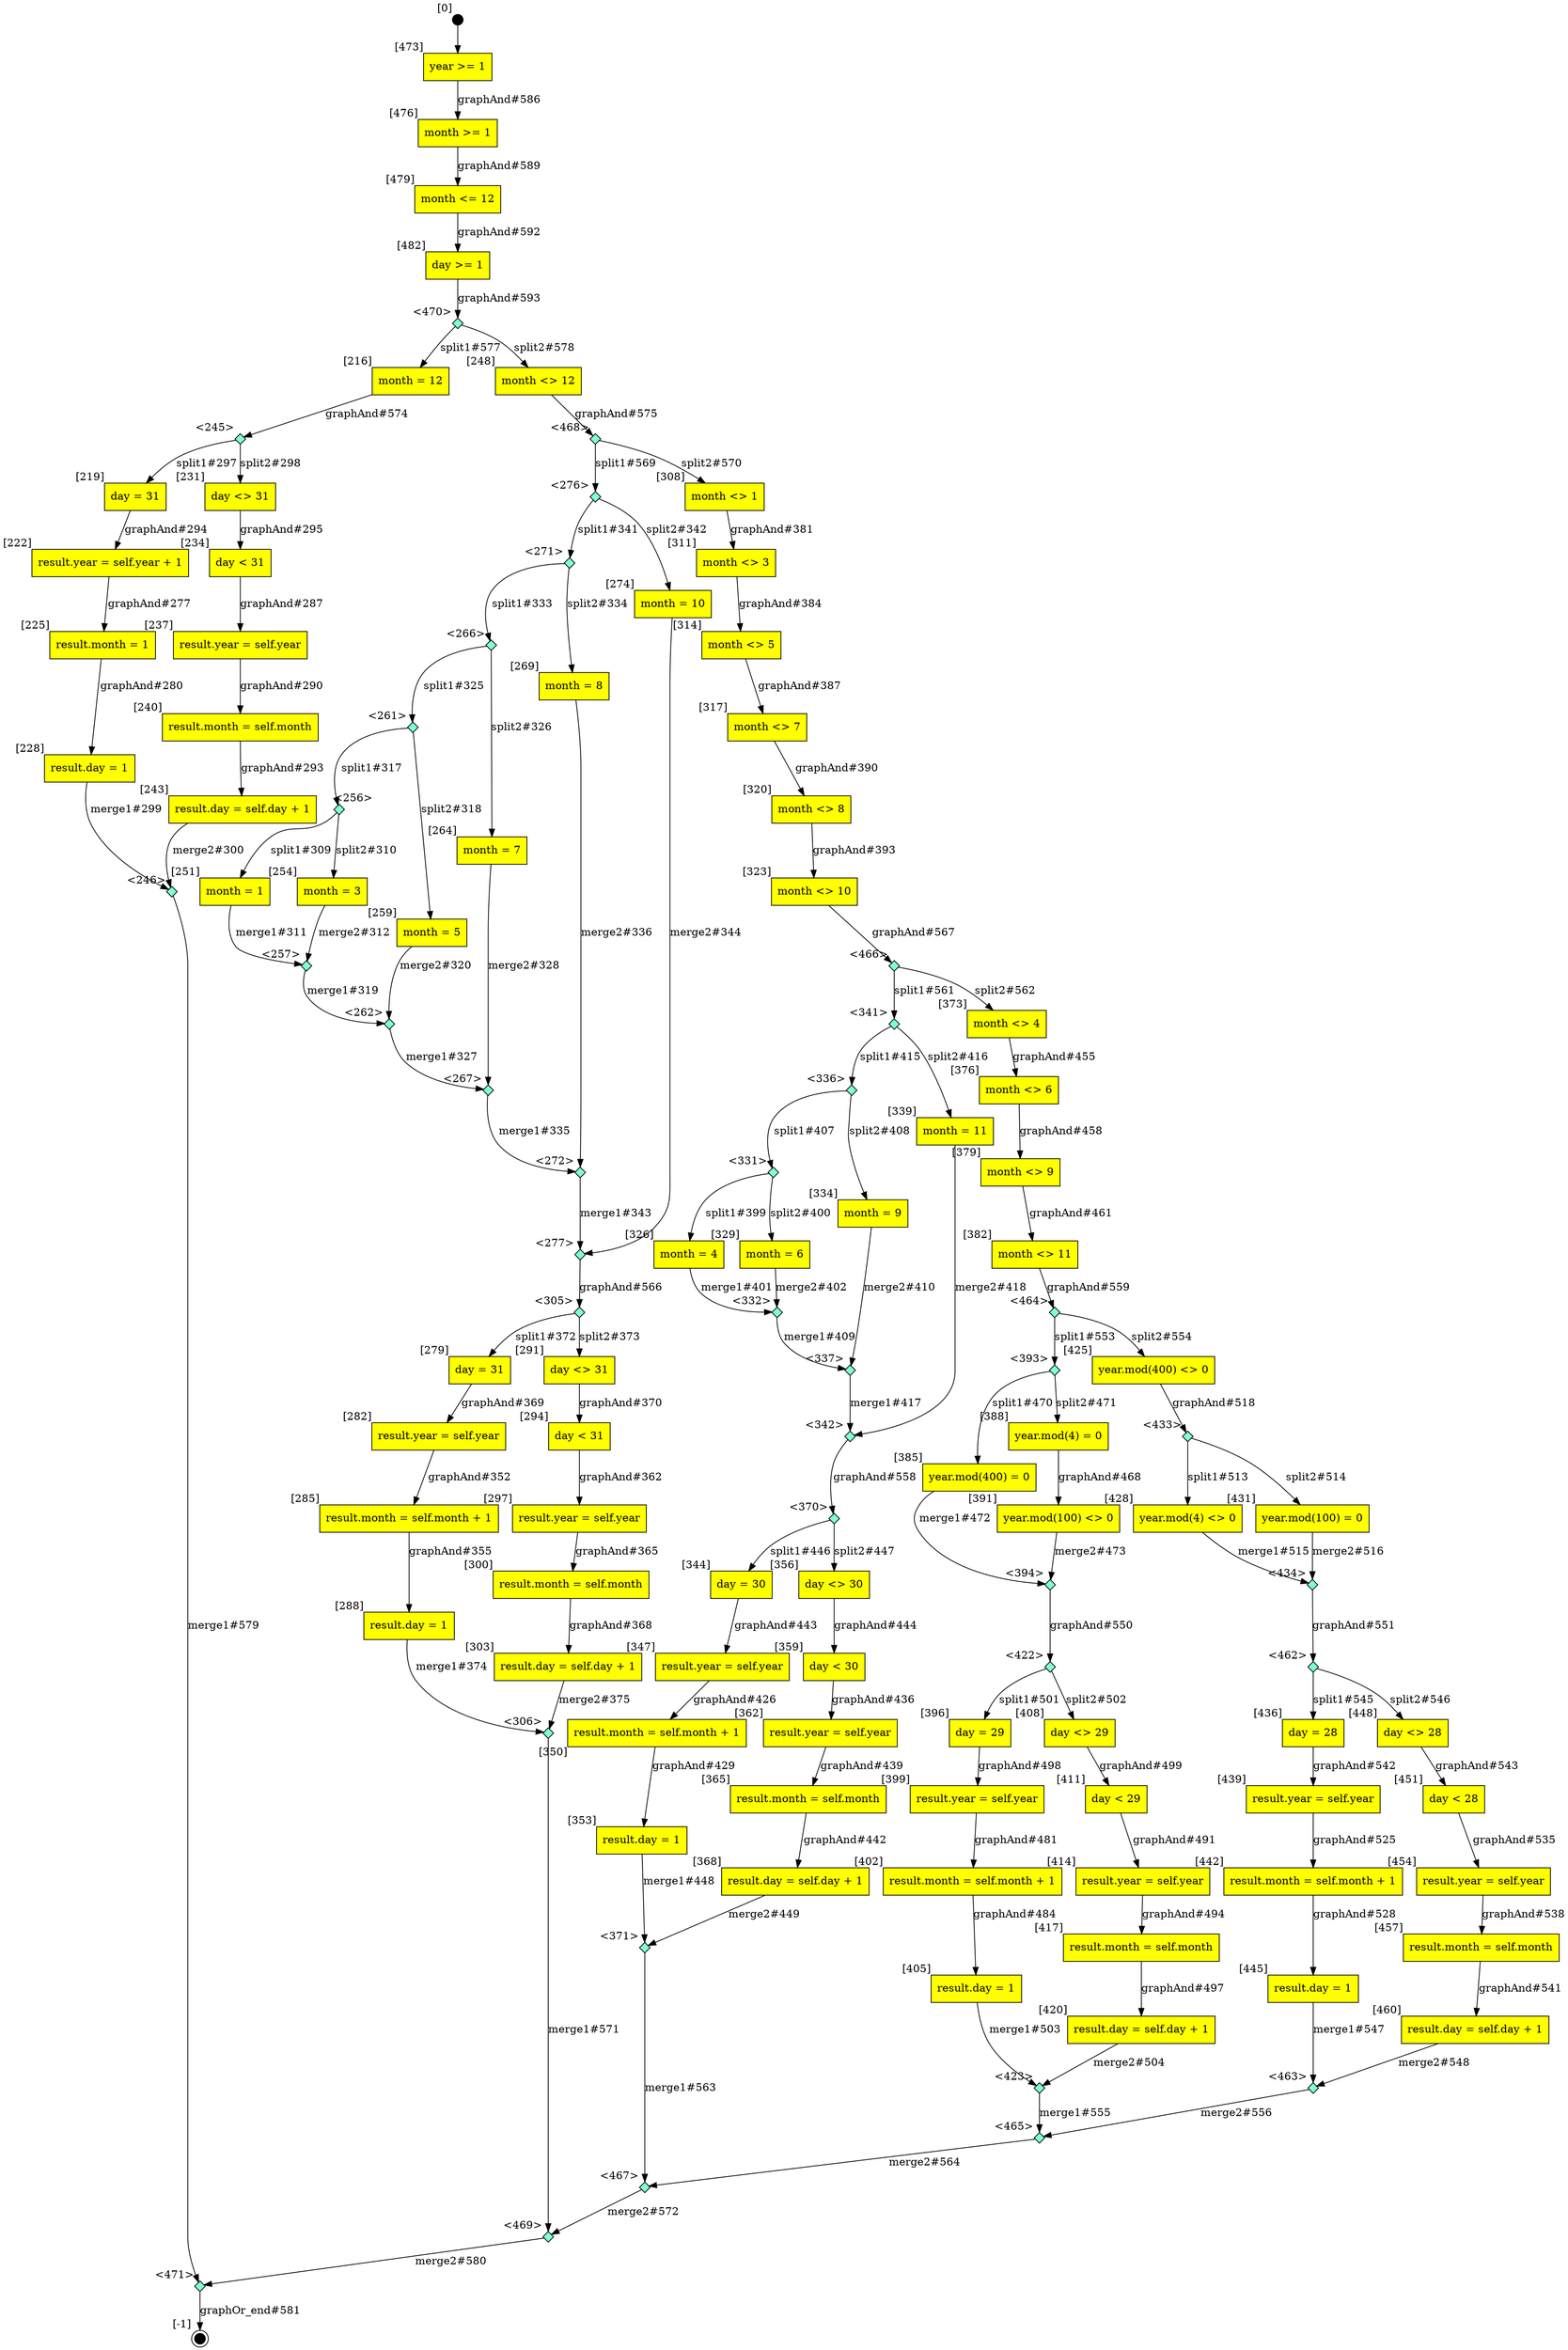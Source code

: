 digraph CLG {
  256 [shape="diamond", label="", xlabel="<256>", style=filled, fillcolor=aquamarine, fixedsize=true, width=.2, height=.2];
  257 [shape="diamond", label="", xlabel="<257>", style=filled, fillcolor=aquamarine, fixedsize=true, width=.2, height=.2];
  259 [shape="box", label="month = 5", style=filled, fillcolor=yellow, xlabel="[259]"];
  261 [shape="diamond", label="", xlabel="<261>", style=filled, fillcolor=aquamarine, fixedsize=true, width=.2, height=.2];
  262 [shape="diamond", label="", xlabel="<262>", style=filled, fillcolor=aquamarine, fixedsize=true, width=.2, height=.2];
  264 [shape="box", label="month = 7", style=filled, fillcolor=yellow, xlabel="[264]"];
  266 [shape="diamond", label="", xlabel="<266>", style=filled, fillcolor=aquamarine, fixedsize=true, width=.2, height=.2];
  267 [shape="diamond", label="", xlabel="<267>", style=filled, fillcolor=aquamarine, fixedsize=true, width=.2, height=.2];
  269 [shape="box", label="month = 8", style=filled, fillcolor=yellow, xlabel="[269]"];
  271 [shape="diamond", label="", xlabel="<271>", style=filled, fillcolor=aquamarine, fixedsize=true, width=.2, height=.2];
  272 [shape="diamond", label="", xlabel="<272>", style=filled, fillcolor=aquamarine, fixedsize=true, width=.2, height=.2];
  274 [shape="box", label="month = 10", style=filled, fillcolor=yellow, xlabel="[274]"];
  276 [shape="diamond", label="", xlabel="<276>", style=filled, fillcolor=aquamarine, fixedsize=true, width=.2, height=.2];
  277 [shape="diamond", label="", xlabel="<277>", style=filled, fillcolor=aquamarine, fixedsize=true, width=.2, height=.2];
  279 [shape="box", label="day = 31", style=filled, fillcolor=yellow, xlabel="[279]"];
  282 [shape="box", label="result.year = self.year", style=filled, fillcolor=yellow, xlabel="[282]"];
  285 [shape="box", label="result.month = self.month + 1", style=filled, fillcolor=yellow, xlabel="[285]"];
  288 [shape="box", label="result.day = 1", style=filled, fillcolor=yellow, xlabel="[288]"];
  291 [shape="box", label="day <> 31", style=filled, fillcolor=yellow, xlabel="[291]"];
  294 [shape="box", label="day < 31", style=filled, fillcolor=yellow, xlabel="[294]"];
  297 [shape="box", label="result.year = self.year", style=filled, fillcolor=yellow, xlabel="[297]"];
  300 [shape="box", label="result.month = self.month", style=filled, fillcolor=yellow, xlabel="[300]"];
  303 [shape="box", label="result.day = self.day + 1", style=filled, fillcolor=yellow, xlabel="[303]"];
  305 [shape="diamond", label="", xlabel="<305>", style=filled, fillcolor=aquamarine, fixedsize=true, width=.2, height=.2];
  306 [shape="diamond", label="", xlabel="<306>", style=filled, fillcolor=aquamarine, fixedsize=true, width=.2, height=.2];
  308 [shape="box", label="month <> 1", style=filled, fillcolor=yellow, xlabel="[308]"];
  311 [shape="box", label="month <> 3", style=filled, fillcolor=yellow, xlabel="[311]"];
  314 [shape="box", label="month <> 5", style=filled, fillcolor=yellow, xlabel="[314]"];
  317 [shape="box", label="month <> 7", style=filled, fillcolor=yellow, xlabel="[317]"];
  320 [shape="box", label="month <> 8", style=filled, fillcolor=yellow, xlabel="[320]"];
  323 [shape="box", label="month <> 10", style=filled, fillcolor=yellow, xlabel="[323]"];
  326 [shape="box", label="month = 4", style=filled, fillcolor=yellow, xlabel="[326]"];
  329 [shape="box", label="month = 6", style=filled, fillcolor=yellow, xlabel="[329]"];
  331 [shape="diamond", label="", xlabel="<331>", style=filled, fillcolor=aquamarine, fixedsize=true, width=.2, height=.2];
  332 [shape="diamond", label="", xlabel="<332>", style=filled, fillcolor=aquamarine, fixedsize=true, width=.2, height=.2];
  334 [shape="box", label="month = 9", style=filled, fillcolor=yellow, xlabel="[334]"];
  336 [shape="diamond", label="", xlabel="<336>", style=filled, fillcolor=aquamarine, fixedsize=true, width=.2, height=.2];
  337 [shape="diamond", label="", xlabel="<337>", style=filled, fillcolor=aquamarine, fixedsize=true, width=.2, height=.2];
  339 [shape="box", label="month = 11", style=filled, fillcolor=yellow, xlabel="[339]"];
  341 [shape="diamond", label="", xlabel="<341>", style=filled, fillcolor=aquamarine, fixedsize=true, width=.2, height=.2];
  342 [shape="diamond", label="", xlabel="<342>", style=filled, fillcolor=aquamarine, fixedsize=true, width=.2, height=.2];
  344 [shape="box", label="day = 30", style=filled, fillcolor=yellow, xlabel="[344]"];
  347 [shape="box", label="result.year = self.year", style=filled, fillcolor=yellow, xlabel="[347]"];
  350 [shape="box", label="result.month = self.month + 1", style=filled, fillcolor=yellow, xlabel="[350]"];
  353 [shape="box", label="result.day = 1", style=filled, fillcolor=yellow, xlabel="[353]"];
  356 [shape="box", label="day <> 30", style=filled, fillcolor=yellow, xlabel="[356]"];
  359 [shape="box", label="day < 30", style=filled, fillcolor=yellow, xlabel="[359]"];
  362 [shape="box", label="result.year = self.year", style=filled, fillcolor=yellow, xlabel="[362]"];
  365 [shape="box", label="result.month = self.month", style=filled, fillcolor=yellow, xlabel="[365]"];
  368 [shape="box", label="result.day = self.day + 1", style=filled, fillcolor=yellow, xlabel="[368]"];
  370 [shape="diamond", label="", xlabel="<370>", style=filled, fillcolor=aquamarine, fixedsize=true, width=.2, height=.2];
  371 [shape="diamond", label="", xlabel="<371>", style=filled, fillcolor=aquamarine, fixedsize=true, width=.2, height=.2];
  373 [shape="box", label="month <> 4", style=filled, fillcolor=yellow, xlabel="[373]"];
  376 [shape="box", label="month <> 6", style=filled, fillcolor=yellow, xlabel="[376]"];
  379 [shape="box", label="month <> 9", style=filled, fillcolor=yellow, xlabel="[379]"];
  382 [shape="box", label="month <> 11", style=filled, fillcolor=yellow, xlabel="[382]"];
  385 [shape="box", label="year.mod(400) = 0", style=filled, fillcolor=yellow, xlabel="[385]"];
  388 [shape="box", label="year.mod(4) = 0", style=filled, fillcolor=yellow, xlabel="[388]"];
  391 [shape="box", label="year.mod(100) <> 0", style=filled, fillcolor=yellow, xlabel="[391]"];
  393 [shape="diamond", label="", xlabel="<393>", style=filled, fillcolor=aquamarine, fixedsize=true, width=.2, height=.2];
  394 [shape="diamond", label="", xlabel="<394>", style=filled, fillcolor=aquamarine, fixedsize=true, width=.2, height=.2];
  396 [shape="box", label="day = 29", style=filled, fillcolor=yellow, xlabel="[396]"];
  399 [shape="box", label="result.year = self.year", style=filled, fillcolor=yellow, xlabel="[399]"];
  402 [shape="box", label="result.month = self.month + 1", style=filled, fillcolor=yellow, xlabel="[402]"];
  405 [shape="box", label="result.day = 1", style=filled, fillcolor=yellow, xlabel="[405]"];
  408 [shape="box", label="day <> 29", style=filled, fillcolor=yellow, xlabel="[408]"];
  411 [shape="box", label="day < 29", style=filled, fillcolor=yellow, xlabel="[411]"];
  414 [shape="box", label="result.year = self.year", style=filled, fillcolor=yellow, xlabel="[414]"];
  417 [shape="box", label="result.month = self.month", style=filled, fillcolor=yellow, xlabel="[417]"];
  420 [shape="box", label="result.day = self.day + 1", style=filled, fillcolor=yellow, xlabel="[420]"];
  422 [shape="diamond", label="", xlabel="<422>", style=filled, fillcolor=aquamarine, fixedsize=true, width=.2, height=.2];
  423 [shape="diamond", label="", xlabel="<423>", style=filled, fillcolor=aquamarine, fixedsize=true, width=.2, height=.2];
  425 [shape="box", label="year.mod(400) <> 0", style=filled, fillcolor=yellow, xlabel="[425]"];
  428 [shape="box", label="year.mod(4) <> 0", style=filled, fillcolor=yellow, xlabel="[428]"];
  431 [shape="box", label="year.mod(100) = 0", style=filled, fillcolor=yellow, xlabel="[431]"];
  433 [shape="diamond", label="", xlabel="<433>", style=filled, fillcolor=aquamarine, fixedsize=true, width=.2, height=.2];
  434 [shape="diamond", label="", xlabel="<434>", style=filled, fillcolor=aquamarine, fixedsize=true, width=.2, height=.2];
  436 [shape="box", label="day = 28", style=filled, fillcolor=yellow, xlabel="[436]"];
  439 [shape="box", label="result.year = self.year", style=filled, fillcolor=yellow, xlabel="[439]"];
  442 [shape="box", label="result.month = self.month + 1", style=filled, fillcolor=yellow, xlabel="[442]"];
  445 [shape="box", label="result.day = 1", style=filled, fillcolor=yellow, xlabel="[445]"];
  448 [shape="box", label="day <> 28", style=filled, fillcolor=yellow, xlabel="[448]"];
  451 [shape="box", label="day < 28", style=filled, fillcolor=yellow, xlabel="[451]"];
  454 [shape="box", label="result.year = self.year", style=filled, fillcolor=yellow, xlabel="[454]"];
  457 [shape="box", label="result.month = self.month", style=filled, fillcolor=yellow, xlabel="[457]"];
  460 [shape="box", label="result.day = self.day + 1", style=filled, fillcolor=yellow, xlabel="[460]"];
  461 [style=filled, fillcolor=black, shape="doublecircle", label="", fixedsize=true, width=.2, height=.2, xlabel="[-1]"];
  462 [shape="diamond", label="", xlabel="<462>", style=filled, fillcolor=aquamarine, fixedsize=true, width=.2, height=.2];
  463 [shape="diamond", label="", xlabel="<463>", style=filled, fillcolor=aquamarine, fixedsize=true, width=.2, height=.2];
  464 [shape="diamond", label="", xlabel="<464>", style=filled, fillcolor=aquamarine, fixedsize=true, width=.2, height=.2];
  465 [shape="diamond", label="", xlabel="<465>", style=filled, fillcolor=aquamarine, fixedsize=true, width=.2, height=.2];
  466 [shape="diamond", label="", xlabel="<466>", style=filled, fillcolor=aquamarine, fixedsize=true, width=.2, height=.2];
  467 [shape="diamond", label="", xlabel="<467>", style=filled, fillcolor=aquamarine, fixedsize=true, width=.2, height=.2];
  468 [shape="diamond", label="", xlabel="<468>", style=filled, fillcolor=aquamarine, fixedsize=true, width=.2, height=.2];
  469 [shape="diamond", label="", xlabel="<469>", style=filled, fillcolor=aquamarine, fixedsize=true, width=.2, height=.2];
  470 [shape="diamond", label="", xlabel="<470>", style=filled, fillcolor=aquamarine, fixedsize=true, width=.2, height=.2];
  471 [shape="diamond", label="", xlabel="<471>", style=filled, fillcolor=aquamarine, fixedsize=true, width=.2, height=.2];
  472 [style=filled, fillcolor=black, shape="circle", label="", fixedsize=true, width=.2, height=.2, xlabel="[0]"];
  216 [shape="box", label="month = 12", style=filled, fillcolor=yellow, xlabel="[216]"];
  473 [shape="box", label="year >= 1", style=filled, fillcolor=yellow, xlabel="[473]"];
  219 [shape="box", label="day = 31", style=filled, fillcolor=yellow, xlabel="[219]"];
  476 [shape="box", label="month >= 1", style=filled, fillcolor=yellow, xlabel="[476]"];
  222 [shape="box", label="result.year = self.year + 1", style=filled, fillcolor=yellow, xlabel="[222]"];
  479 [shape="box", label="month <= 12", style=filled, fillcolor=yellow, xlabel="[479]"];
  225 [shape="box", label="result.month = 1", style=filled, fillcolor=yellow, xlabel="[225]"];
  482 [shape="box", label="day >= 1", style=filled, fillcolor=yellow, xlabel="[482]"];
  228 [shape="box", label="result.day = 1", style=filled, fillcolor=yellow, xlabel="[228]"];
  231 [shape="box", label="day <> 31", style=filled, fillcolor=yellow, xlabel="[231]"];
  234 [shape="box", label="day < 31", style=filled, fillcolor=yellow, xlabel="[234]"];
  237 [shape="box", label="result.year = self.year", style=filled, fillcolor=yellow, xlabel="[237]"];
  240 [shape="box", label="result.month = self.month", style=filled, fillcolor=yellow, xlabel="[240]"];
  243 [shape="box", label="result.day = self.day + 1", style=filled, fillcolor=yellow, xlabel="[243]"];
  245 [shape="diamond", label="", xlabel="<245>", style=filled, fillcolor=aquamarine, fixedsize=true, width=.2, height=.2];
  246 [shape="diamond", label="", xlabel="<246>", style=filled, fillcolor=aquamarine, fixedsize=true, width=.2, height=.2];
  248 [shape="box", label="month <> 12", style=filled, fillcolor=yellow, xlabel="[248]"];
  251 [shape="box", label="month = 1", style=filled, fillcolor=yellow, xlabel="[251]"];
  254 [shape="box", label="month = 3", style=filled, fillcolor=yellow, xlabel="[254]"];
  433 -> 428[label="split1#513"];
  433 -> 431[label="split2#514"];
  428 -> 434[label="merge1#515"];
  431 -> 434[label="merge2#516"];
  425 -> 433[label="graphAnd#518"];
  439 -> 442[label="graphAnd#525"];
  442 -> 445[label="graphAnd#528"];
  222 -> 225[label="graphAnd#277"];
  451 -> 454[label="graphAnd#535"];
  225 -> 228[label="graphAnd#280"];
  454 -> 457[label="graphAnd#538"];
  457 -> 460[label="graphAnd#541"];
  436 -> 439[label="graphAnd#542"];
  234 -> 237[label="graphAnd#287"];
  448 -> 451[label="graphAnd#543"];
  462 -> 436[label="split1#545"];
  237 -> 240[label="graphAnd#290"];
  462 -> 448[label="split2#546"];
  445 -> 463[label="merge1#547"];
  460 -> 463[label="merge2#548"];
  240 -> 243[label="graphAnd#293"];
  219 -> 222[label="graphAnd#294"];
  394 -> 422[label="graphAnd#550"];
  231 -> 234[label="graphAnd#295"];
  434 -> 462[label="graphAnd#551"];
  245 -> 219[label="split1#297"];
  464 -> 393[label="split1#553"];
  245 -> 231[label="split2#298"];
  464 -> 425[label="split2#554"];
  228 -> 246[label="merge1#299"];
  423 -> 465[label="merge1#555"];
  243 -> 246[label="merge2#300"];
  463 -> 465[label="merge2#556"];
  342 -> 370[label="graphAnd#558"];
  382 -> 464[label="graphAnd#559"];
  466 -> 341[label="split1#561"];
  466 -> 373[label="split2#562"];
  371 -> 467[label="merge1#563"];
  465 -> 467[label="merge2#564"];
  256 -> 251[label="split1#309"];
  277 -> 305[label="graphAnd#566"];
  256 -> 254[label="split2#310"];
  251 -> 257[label="merge1#311"];
  323 -> 466[label="graphAnd#567"];
  254 -> 257[label="merge2#312"];
  468 -> 276[label="split1#569"];
  468 -> 308[label="split2#570"];
  306 -> 469[label="merge1#571"];
  467 -> 469[label="merge2#572"];
  261 -> 256[label="split1#317"];
  216 -> 245[label="graphAnd#574"];
  261 -> 259[label="split2#318"];
  257 -> 262[label="merge1#319"];
  248 -> 468[label="graphAnd#575"];
  259 -> 262[label="merge2#320"];
  470 -> 216[label="split1#577"];
  470 -> 248[label="split2#578"];
  246 -> 471[label="merge1#579"];
  469 -> 471[label="merge2#580"];
  471 -> 461[label="graphOr_end#581"];
  266 -> 261[label="split1#325"];
  472 -> 473;
  266 -> 264[label="split2#326"];
  262 -> 267[label="merge1#327"];
  264 -> 267[label="merge2#328"];
  473 -> 476[label="graphAnd#586"];
  476 -> 479[label="graphAnd#589"];
  271 -> 266[label="split1#333"];
  271 -> 269[label="split2#334"];
  267 -> 272[label="merge1#335"];
  479 -> 482[label="graphAnd#592"];
  269 -> 272[label="merge2#336"];
  482 -> 470[label="graphAnd#593"];
  276 -> 271[label="split1#341"];
  276 -> 274[label="split2#342"];
  272 -> 277[label="merge1#343"];
  274 -> 277[label="merge2#344"];
  282 -> 285[label="graphAnd#352"];
  285 -> 288[label="graphAnd#355"];
  294 -> 297[label="graphAnd#362"];
  297 -> 300[label="graphAnd#365"];
  300 -> 303[label="graphAnd#368"];
  279 -> 282[label="graphAnd#369"];
  291 -> 294[label="graphAnd#370"];
  305 -> 279[label="split1#372"];
  305 -> 291[label="split2#373"];
  288 -> 306[label="merge1#374"];
  303 -> 306[label="merge2#375"];
  308 -> 311[label="graphAnd#381"];
  311 -> 314[label="graphAnd#384"];
  314 -> 317[label="graphAnd#387"];
  317 -> 320[label="graphAnd#390"];
  320 -> 323[label="graphAnd#393"];
  331 -> 326[label="split1#399"];
  331 -> 329[label="split2#400"];
  326 -> 332[label="merge1#401"];
  329 -> 332[label="merge2#402"];
  336 -> 331[label="split1#407"];
  336 -> 334[label="split2#408"];
  332 -> 337[label="merge1#409"];
  334 -> 337[label="merge2#410"];
  341 -> 336[label="split1#415"];
  341 -> 339[label="split2#416"];
  337 -> 342[label="merge1#417"];
  339 -> 342[label="merge2#418"];
  347 -> 350[label="graphAnd#426"];
  350 -> 353[label="graphAnd#429"];
  359 -> 362[label="graphAnd#436"];
  362 -> 365[label="graphAnd#439"];
  365 -> 368[label="graphAnd#442"];
  344 -> 347[label="graphAnd#443"];
  356 -> 359[label="graphAnd#444"];
  370 -> 344[label="split1#446"];
  370 -> 356[label="split2#447"];
  353 -> 371[label="merge1#448"];
  368 -> 371[label="merge2#449"];
  373 -> 376[label="graphAnd#455"];
  376 -> 379[label="graphAnd#458"];
  379 -> 382[label="graphAnd#461"];
  388 -> 391[label="graphAnd#468"];
  393 -> 385[label="split1#470"];
  393 -> 388[label="split2#471"];
  385 -> 394[label="merge1#472"];
  391 -> 394[label="merge2#473"];
  399 -> 402[label="graphAnd#481"];
  402 -> 405[label="graphAnd#484"];
  411 -> 414[label="graphAnd#491"];
  414 -> 417[label="graphAnd#494"];
  417 -> 420[label="graphAnd#497"];
  396 -> 399[label="graphAnd#498"];
  408 -> 411[label="graphAnd#499"];
  422 -> 396[label="split1#501"];
  422 -> 408[label="split2#502"];
  405 -> 423[label="merge1#503"];
  420 -> 423[label="merge2#504"];
}
